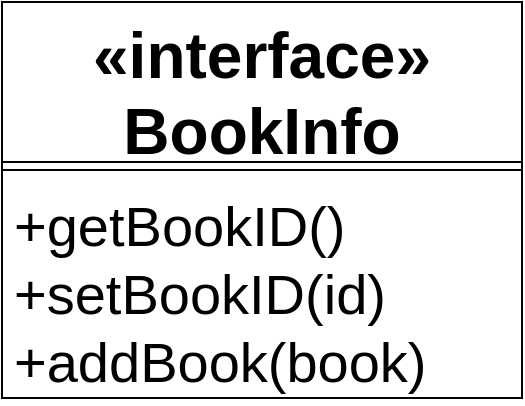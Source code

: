 <mxfile version="14.6.13" type="device"><diagram id="YagxbB3KC2PYYdOba1ut" name="第 1 页"><mxGraphModel dx="946" dy="672" grid="1" gridSize="10" guides="1" tooltips="1" connect="1" arrows="1" fold="1" page="1" pageScale="1" pageWidth="827" pageHeight="1169" math="0" shadow="0"><root><mxCell id="0"/><mxCell id="1" parent="0"/><mxCell id="98dotG2wrAcvoEa3QN39-2" value="«interface»&#10;BookInfo" style="swimlane;fontStyle=1;align=center;verticalAlign=top;childLayout=stackLayout;horizontal=1;startSize=80;horizontalStack=0;resizeParent=1;resizeParentMax=0;resizeLast=0;collapsible=1;marginBottom=0;fontSize=32;" vertex="1" parent="1"><mxGeometry x="110" y="130" width="260" height="198" as="geometry"/></mxCell><mxCell id="98dotG2wrAcvoEa3QN39-4" value="" style="line;strokeWidth=1;fillColor=none;align=left;verticalAlign=middle;spacingTop=-1;spacingLeft=3;spacingRight=3;rotatable=0;labelPosition=right;points=[];portConstraint=eastwest;" vertex="1" parent="98dotG2wrAcvoEa3QN39-2"><mxGeometry y="80" width="260" height="8" as="geometry"/></mxCell><mxCell id="98dotG2wrAcvoEa3QN39-5" value="+getBookID()&#10;+setBookID(id)&#10;+addBook(book)" style="text;strokeColor=none;fillColor=none;align=left;verticalAlign=top;spacingLeft=4;spacingRight=4;overflow=hidden;rotatable=0;points=[[0,0.5],[1,0.5]];portConstraint=eastwest;fontSize=28;" vertex="1" parent="98dotG2wrAcvoEa3QN39-2"><mxGeometry y="88" width="260" height="110" as="geometry"/></mxCell></root></mxGraphModel></diagram></mxfile>